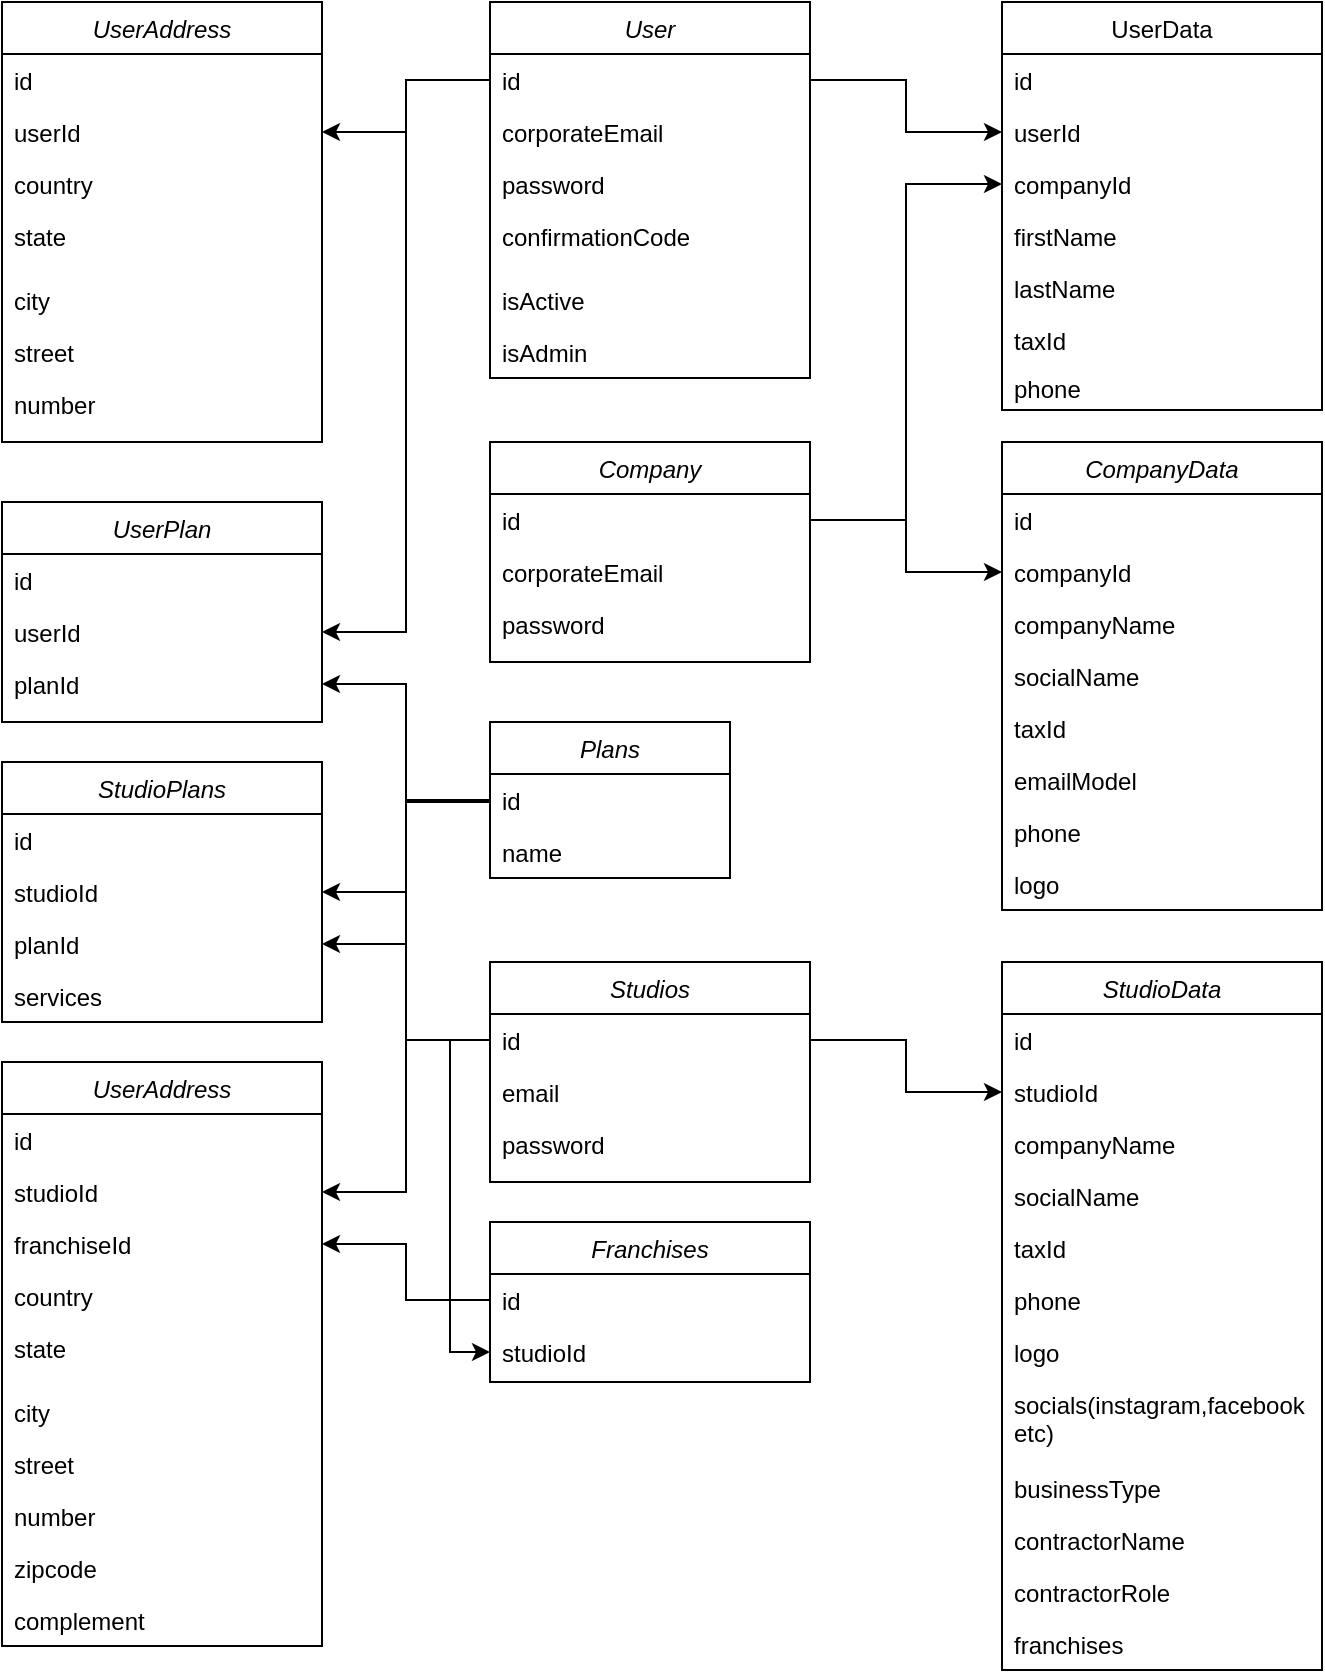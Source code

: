 <mxfile version="20.0.3" type="github">
  <diagram id="C5RBs43oDa-KdzZeNtuy" name="Page-1">
    <mxGraphModel dx="1422" dy="705" grid="1" gridSize="10" guides="1" tooltips="1" connect="1" arrows="1" fold="1" page="1" pageScale="1" pageWidth="827" pageHeight="1169" math="0" shadow="0">
      <root>
        <mxCell id="WIyWlLk6GJQsqaUBKTNV-0" />
        <mxCell id="WIyWlLk6GJQsqaUBKTNV-1" parent="WIyWlLk6GJQsqaUBKTNV-0" />
        <mxCell id="zkfFHV4jXpPFQw0GAbJ--0" value="User" style="swimlane;fontStyle=2;align=center;verticalAlign=top;childLayout=stackLayout;horizontal=1;startSize=26;horizontalStack=0;resizeParent=1;resizeLast=0;collapsible=1;marginBottom=0;rounded=0;shadow=0;strokeWidth=1;" parent="WIyWlLk6GJQsqaUBKTNV-1" vertex="1">
          <mxGeometry x="254" y="40" width="160" height="188" as="geometry">
            <mxRectangle x="230" y="140" width="160" height="26" as="alternateBounds" />
          </mxGeometry>
        </mxCell>
        <mxCell id="zkfFHV4jXpPFQw0GAbJ--1" value="id&#xa;" style="text;align=left;verticalAlign=top;spacingLeft=4;spacingRight=4;overflow=hidden;rotatable=0;points=[[0,0.5],[1,0.5]];portConstraint=eastwest;" parent="zkfFHV4jXpPFQw0GAbJ--0" vertex="1">
          <mxGeometry y="26" width="160" height="26" as="geometry" />
        </mxCell>
        <mxCell id="YdUhBSF4j9-4xUkebann-16" value="corporateEmail" style="text;align=left;verticalAlign=top;spacingLeft=4;spacingRight=4;overflow=hidden;rotatable=0;points=[[0,0.5],[1,0.5]];portConstraint=eastwest;" vertex="1" parent="zkfFHV4jXpPFQw0GAbJ--0">
          <mxGeometry y="52" width="160" height="26" as="geometry" />
        </mxCell>
        <mxCell id="zkfFHV4jXpPFQw0GAbJ--2" value="password" style="text;align=left;verticalAlign=top;spacingLeft=4;spacingRight=4;overflow=hidden;rotatable=0;points=[[0,0.5],[1,0.5]];portConstraint=eastwest;rounded=0;shadow=0;html=0;" parent="zkfFHV4jXpPFQw0GAbJ--0" vertex="1">
          <mxGeometry y="78" width="160" height="26" as="geometry" />
        </mxCell>
        <mxCell id="zkfFHV4jXpPFQw0GAbJ--3" value="confirmationCode" style="text;align=left;verticalAlign=top;spacingLeft=4;spacingRight=4;overflow=hidden;rotatable=0;points=[[0,0.5],[1,0.5]];portConstraint=eastwest;rounded=0;shadow=0;html=0;" parent="zkfFHV4jXpPFQw0GAbJ--0" vertex="1">
          <mxGeometry y="104" width="160" height="32" as="geometry" />
        </mxCell>
        <mxCell id="zkfFHV4jXpPFQw0GAbJ--5" value="isActive" style="text;align=left;verticalAlign=top;spacingLeft=4;spacingRight=4;overflow=hidden;rotatable=0;points=[[0,0.5],[1,0.5]];portConstraint=eastwest;" parent="zkfFHV4jXpPFQw0GAbJ--0" vertex="1">
          <mxGeometry y="136" width="160" height="26" as="geometry" />
        </mxCell>
        <mxCell id="YdUhBSF4j9-4xUkebann-0" value="isAdmin&#xa;" style="text;align=left;verticalAlign=top;spacingLeft=4;spacingRight=4;overflow=hidden;rotatable=0;points=[[0,0.5],[1,0.5]];portConstraint=eastwest;" vertex="1" parent="zkfFHV4jXpPFQw0GAbJ--0">
          <mxGeometry y="162" width="160" height="26" as="geometry" />
        </mxCell>
        <mxCell id="zkfFHV4jXpPFQw0GAbJ--17" value="UserData" style="swimlane;fontStyle=0;align=center;verticalAlign=top;childLayout=stackLayout;horizontal=1;startSize=26;horizontalStack=0;resizeParent=1;resizeLast=0;collapsible=1;marginBottom=0;rounded=0;shadow=0;strokeWidth=1;" parent="WIyWlLk6GJQsqaUBKTNV-1" vertex="1">
          <mxGeometry x="510" y="40" width="160" height="204" as="geometry">
            <mxRectangle x="550" y="140" width="160" height="26" as="alternateBounds" />
          </mxGeometry>
        </mxCell>
        <mxCell id="YdUhBSF4j9-4xUkebann-17" value="id&#xa;" style="text;align=left;verticalAlign=top;spacingLeft=4;spacingRight=4;overflow=hidden;rotatable=0;points=[[0,0.5],[1,0.5]];portConstraint=eastwest;" vertex="1" parent="zkfFHV4jXpPFQw0GAbJ--17">
          <mxGeometry y="26" width="160" height="26" as="geometry" />
        </mxCell>
        <mxCell id="zkfFHV4jXpPFQw0GAbJ--18" value="userId" style="text;align=left;verticalAlign=top;spacingLeft=4;spacingRight=4;overflow=hidden;rotatable=0;points=[[0,0.5],[1,0.5]];portConstraint=eastwest;" parent="zkfFHV4jXpPFQw0GAbJ--17" vertex="1">
          <mxGeometry y="52" width="160" height="26" as="geometry" />
        </mxCell>
        <mxCell id="zkfFHV4jXpPFQw0GAbJ--19" value="companyId" style="text;align=left;verticalAlign=top;spacingLeft=4;spacingRight=4;overflow=hidden;rotatable=0;points=[[0,0.5],[1,0.5]];portConstraint=eastwest;rounded=0;shadow=0;html=0;" parent="zkfFHV4jXpPFQw0GAbJ--17" vertex="1">
          <mxGeometry y="78" width="160" height="26" as="geometry" />
        </mxCell>
        <mxCell id="YdUhBSF4j9-4xUkebann-1" value="firstName" style="text;align=left;verticalAlign=top;spacingLeft=4;spacingRight=4;overflow=hidden;rotatable=0;points=[[0,0.5],[1,0.5]];portConstraint=eastwest;" vertex="1" parent="zkfFHV4jXpPFQw0GAbJ--17">
          <mxGeometry y="104" width="160" height="26" as="geometry" />
        </mxCell>
        <mxCell id="YdUhBSF4j9-4xUkebann-2" value="lastName" style="text;align=left;verticalAlign=top;spacingLeft=4;spacingRight=4;overflow=hidden;rotatable=0;points=[[0,0.5],[1,0.5]];portConstraint=eastwest;" vertex="1" parent="zkfFHV4jXpPFQw0GAbJ--17">
          <mxGeometry y="130" width="160" height="26" as="geometry" />
        </mxCell>
        <mxCell id="YdUhBSF4j9-4xUkebann-3" value="taxId" style="text;align=left;verticalAlign=top;spacingLeft=4;spacingRight=4;overflow=hidden;rotatable=0;points=[[0,0.5],[1,0.5]];portConstraint=eastwest;" vertex="1" parent="zkfFHV4jXpPFQw0GAbJ--17">
          <mxGeometry y="156" width="160" height="24" as="geometry" />
        </mxCell>
        <mxCell id="YdUhBSF4j9-4xUkebann-4" value="phone" style="text;align=left;verticalAlign=top;spacingLeft=4;spacingRight=4;overflow=hidden;rotatable=0;points=[[0,0.5],[1,0.5]];portConstraint=eastwest;" vertex="1" parent="zkfFHV4jXpPFQw0GAbJ--17">
          <mxGeometry y="180" width="160" height="24" as="geometry" />
        </mxCell>
        <mxCell id="YdUhBSF4j9-4xUkebann-5" value="UserAddress&#xa;" style="swimlane;fontStyle=2;align=center;verticalAlign=top;childLayout=stackLayout;horizontal=1;startSize=26;horizontalStack=0;resizeParent=1;resizeLast=0;collapsible=1;marginBottom=0;rounded=0;shadow=0;strokeWidth=1;" vertex="1" parent="WIyWlLk6GJQsqaUBKTNV-1">
          <mxGeometry x="10" y="40" width="160" height="220" as="geometry">
            <mxRectangle x="230" y="140" width="160" height="26" as="alternateBounds" />
          </mxGeometry>
        </mxCell>
        <mxCell id="YdUhBSF4j9-4xUkebann-6" value="id&#xa;" style="text;align=left;verticalAlign=top;spacingLeft=4;spacingRight=4;overflow=hidden;rotatable=0;points=[[0,0.5],[1,0.5]];portConstraint=eastwest;" vertex="1" parent="YdUhBSF4j9-4xUkebann-5">
          <mxGeometry y="26" width="160" height="26" as="geometry" />
        </mxCell>
        <mxCell id="YdUhBSF4j9-4xUkebann-15" value="userId" style="text;align=left;verticalAlign=top;spacingLeft=4;spacingRight=4;overflow=hidden;rotatable=0;points=[[0,0.5],[1,0.5]];portConstraint=eastwest;" vertex="1" parent="YdUhBSF4j9-4xUkebann-5">
          <mxGeometry y="52" width="160" height="26" as="geometry" />
        </mxCell>
        <mxCell id="YdUhBSF4j9-4xUkebann-7" value="country" style="text;align=left;verticalAlign=top;spacingLeft=4;spacingRight=4;overflow=hidden;rotatable=0;points=[[0,0.5],[1,0.5]];portConstraint=eastwest;rounded=0;shadow=0;html=0;" vertex="1" parent="YdUhBSF4j9-4xUkebann-5">
          <mxGeometry y="78" width="160" height="26" as="geometry" />
        </mxCell>
        <mxCell id="YdUhBSF4j9-4xUkebann-8" value="state" style="text;align=left;verticalAlign=top;spacingLeft=4;spacingRight=4;overflow=hidden;rotatable=0;points=[[0,0.5],[1,0.5]];portConstraint=eastwest;rounded=0;shadow=0;html=0;" vertex="1" parent="YdUhBSF4j9-4xUkebann-5">
          <mxGeometry y="104" width="160" height="32" as="geometry" />
        </mxCell>
        <mxCell id="YdUhBSF4j9-4xUkebann-9" value="city" style="text;align=left;verticalAlign=top;spacingLeft=4;spacingRight=4;overflow=hidden;rotatable=0;points=[[0,0.5],[1,0.5]];portConstraint=eastwest;" vertex="1" parent="YdUhBSF4j9-4xUkebann-5">
          <mxGeometry y="136" width="160" height="26" as="geometry" />
        </mxCell>
        <mxCell id="YdUhBSF4j9-4xUkebann-10" value="street" style="text;align=left;verticalAlign=top;spacingLeft=4;spacingRight=4;overflow=hidden;rotatable=0;points=[[0,0.5],[1,0.5]];portConstraint=eastwest;" vertex="1" parent="YdUhBSF4j9-4xUkebann-5">
          <mxGeometry y="162" width="160" height="26" as="geometry" />
        </mxCell>
        <mxCell id="YdUhBSF4j9-4xUkebann-11" value="number&#xa;" style="text;align=left;verticalAlign=top;spacingLeft=4;spacingRight=4;overflow=hidden;rotatable=0;points=[[0,0.5],[1,0.5]];portConstraint=eastwest;" vertex="1" parent="YdUhBSF4j9-4xUkebann-5">
          <mxGeometry y="188" width="160" height="26" as="geometry" />
        </mxCell>
        <mxCell id="YdUhBSF4j9-4xUkebann-21" value="Company&#xa;" style="swimlane;fontStyle=2;align=center;verticalAlign=top;childLayout=stackLayout;horizontal=1;startSize=26;horizontalStack=0;resizeParent=1;resizeLast=0;collapsible=1;marginBottom=0;rounded=0;shadow=0;strokeWidth=1;" vertex="1" parent="WIyWlLk6GJQsqaUBKTNV-1">
          <mxGeometry x="254" y="260" width="160" height="110" as="geometry">
            <mxRectangle x="230" y="140" width="160" height="26" as="alternateBounds" />
          </mxGeometry>
        </mxCell>
        <mxCell id="YdUhBSF4j9-4xUkebann-22" value="id&#xa;" style="text;align=left;verticalAlign=top;spacingLeft=4;spacingRight=4;overflow=hidden;rotatable=0;points=[[0,0.5],[1,0.5]];portConstraint=eastwest;" vertex="1" parent="YdUhBSF4j9-4xUkebann-21">
          <mxGeometry y="26" width="160" height="26" as="geometry" />
        </mxCell>
        <mxCell id="YdUhBSF4j9-4xUkebann-23" value="corporateEmail" style="text;align=left;verticalAlign=top;spacingLeft=4;spacingRight=4;overflow=hidden;rotatable=0;points=[[0,0.5],[1,0.5]];portConstraint=eastwest;" vertex="1" parent="YdUhBSF4j9-4xUkebann-21">
          <mxGeometry y="52" width="160" height="26" as="geometry" />
        </mxCell>
        <mxCell id="YdUhBSF4j9-4xUkebann-24" value="password" style="text;align=left;verticalAlign=top;spacingLeft=4;spacingRight=4;overflow=hidden;rotatable=0;points=[[0,0.5],[1,0.5]];portConstraint=eastwest;rounded=0;shadow=0;html=0;" vertex="1" parent="YdUhBSF4j9-4xUkebann-21">
          <mxGeometry y="78" width="160" height="26" as="geometry" />
        </mxCell>
        <mxCell id="YdUhBSF4j9-4xUkebann-28" style="edgeStyle=orthogonalEdgeStyle;rounded=0;orthogonalLoop=1;jettySize=auto;html=1;entryX=0;entryY=0.5;entryDx=0;entryDy=0;exitX=1;exitY=0.5;exitDx=0;exitDy=0;" edge="1" parent="WIyWlLk6GJQsqaUBKTNV-1" source="YdUhBSF4j9-4xUkebann-22" target="zkfFHV4jXpPFQw0GAbJ--19">
          <mxGeometry relative="1" as="geometry">
            <mxPoint x="500" y="590" as="sourcePoint" />
          </mxGeometry>
        </mxCell>
        <mxCell id="YdUhBSF4j9-4xUkebann-29" value="CompanyData&#xa;" style="swimlane;fontStyle=2;align=center;verticalAlign=top;childLayout=stackLayout;horizontal=1;startSize=26;horizontalStack=0;resizeParent=1;resizeLast=0;collapsible=1;marginBottom=0;rounded=0;shadow=0;strokeWidth=1;" vertex="1" parent="WIyWlLk6GJQsqaUBKTNV-1">
          <mxGeometry x="510" y="260" width="160" height="234" as="geometry">
            <mxRectangle x="230" y="140" width="160" height="26" as="alternateBounds" />
          </mxGeometry>
        </mxCell>
        <mxCell id="YdUhBSF4j9-4xUkebann-30" value="id&#xa;" style="text;align=left;verticalAlign=top;spacingLeft=4;spacingRight=4;overflow=hidden;rotatable=0;points=[[0,0.5],[1,0.5]];portConstraint=eastwest;" vertex="1" parent="YdUhBSF4j9-4xUkebann-29">
          <mxGeometry y="26" width="160" height="26" as="geometry" />
        </mxCell>
        <mxCell id="YdUhBSF4j9-4xUkebann-33" value="companyId&#xa;" style="text;align=left;verticalAlign=top;spacingLeft=4;spacingRight=4;overflow=hidden;rotatable=0;points=[[0,0.5],[1,0.5]];portConstraint=eastwest;" vertex="1" parent="YdUhBSF4j9-4xUkebann-29">
          <mxGeometry y="52" width="160" height="26" as="geometry" />
        </mxCell>
        <mxCell id="YdUhBSF4j9-4xUkebann-31" value="companyName" style="text;align=left;verticalAlign=top;spacingLeft=4;spacingRight=4;overflow=hidden;rotatable=0;points=[[0,0.5],[1,0.5]];portConstraint=eastwest;" vertex="1" parent="YdUhBSF4j9-4xUkebann-29">
          <mxGeometry y="78" width="160" height="26" as="geometry" />
        </mxCell>
        <mxCell id="YdUhBSF4j9-4xUkebann-32" value="socialName&#xa;" style="text;align=left;verticalAlign=top;spacingLeft=4;spacingRight=4;overflow=hidden;rotatable=0;points=[[0,0.5],[1,0.5]];portConstraint=eastwest;rounded=0;shadow=0;html=0;" vertex="1" parent="YdUhBSF4j9-4xUkebann-29">
          <mxGeometry y="104" width="160" height="26" as="geometry" />
        </mxCell>
        <mxCell id="YdUhBSF4j9-4xUkebann-38" value="taxId" style="text;align=left;verticalAlign=top;spacingLeft=4;spacingRight=4;overflow=hidden;rotatable=0;points=[[0,0.5],[1,0.5]];portConstraint=eastwest;" vertex="1" parent="YdUhBSF4j9-4xUkebann-29">
          <mxGeometry y="130" width="160" height="26" as="geometry" />
        </mxCell>
        <mxCell id="YdUhBSF4j9-4xUkebann-39" value="emailModel&#xa;" style="text;align=left;verticalAlign=top;spacingLeft=4;spacingRight=4;overflow=hidden;rotatable=0;points=[[0,0.5],[1,0.5]];portConstraint=eastwest;rounded=0;shadow=0;html=0;" vertex="1" parent="YdUhBSF4j9-4xUkebann-29">
          <mxGeometry y="156" width="160" height="26" as="geometry" />
        </mxCell>
        <mxCell id="YdUhBSF4j9-4xUkebann-40" value="phone&#xa;" style="text;align=left;verticalAlign=top;spacingLeft=4;spacingRight=4;overflow=hidden;rotatable=0;points=[[0,0.5],[1,0.5]];portConstraint=eastwest;rounded=0;shadow=0;html=0;" vertex="1" parent="YdUhBSF4j9-4xUkebann-29">
          <mxGeometry y="182" width="160" height="26" as="geometry" />
        </mxCell>
        <mxCell id="YdUhBSF4j9-4xUkebann-41" value="logo&#xa;" style="text;align=left;verticalAlign=top;spacingLeft=4;spacingRight=4;overflow=hidden;rotatable=0;points=[[0,0.5],[1,0.5]];portConstraint=eastwest;rounded=0;shadow=0;html=0;" vertex="1" parent="YdUhBSF4j9-4xUkebann-29">
          <mxGeometry y="208" width="160" height="26" as="geometry" />
        </mxCell>
        <mxCell id="YdUhBSF4j9-4xUkebann-35" style="edgeStyle=orthogonalEdgeStyle;rounded=0;orthogonalLoop=1;jettySize=auto;html=1;exitX=1;exitY=0.5;exitDx=0;exitDy=0;entryX=0;entryY=0.5;entryDx=0;entryDy=0;" edge="1" parent="WIyWlLk6GJQsqaUBKTNV-1" source="zkfFHV4jXpPFQw0GAbJ--1" target="zkfFHV4jXpPFQw0GAbJ--18">
          <mxGeometry relative="1" as="geometry" />
        </mxCell>
        <mxCell id="YdUhBSF4j9-4xUkebann-36" style="edgeStyle=orthogonalEdgeStyle;rounded=0;orthogonalLoop=1;jettySize=auto;html=1;exitX=0;exitY=0.5;exitDx=0;exitDy=0;entryX=1;entryY=0.5;entryDx=0;entryDy=0;" edge="1" parent="WIyWlLk6GJQsqaUBKTNV-1" source="zkfFHV4jXpPFQw0GAbJ--1" target="YdUhBSF4j9-4xUkebann-15">
          <mxGeometry relative="1" as="geometry" />
        </mxCell>
        <mxCell id="YdUhBSF4j9-4xUkebann-37" style="edgeStyle=orthogonalEdgeStyle;rounded=0;orthogonalLoop=1;jettySize=auto;html=1;exitX=1;exitY=0.5;exitDx=0;exitDy=0;entryX=0;entryY=0.5;entryDx=0;entryDy=0;" edge="1" parent="WIyWlLk6GJQsqaUBKTNV-1" source="YdUhBSF4j9-4xUkebann-22" target="YdUhBSF4j9-4xUkebann-33">
          <mxGeometry relative="1" as="geometry" />
        </mxCell>
        <mxCell id="YdUhBSF4j9-4xUkebann-42" value="Plans" style="swimlane;fontStyle=2;align=center;verticalAlign=top;childLayout=stackLayout;horizontal=1;startSize=26;horizontalStack=0;resizeParent=1;resizeLast=0;collapsible=1;marginBottom=0;rounded=0;shadow=0;strokeWidth=1;" vertex="1" parent="WIyWlLk6GJQsqaUBKTNV-1">
          <mxGeometry x="254" y="400" width="120" height="78" as="geometry">
            <mxRectangle x="230" y="140" width="160" height="26" as="alternateBounds" />
          </mxGeometry>
        </mxCell>
        <mxCell id="YdUhBSF4j9-4xUkebann-43" value="id&#xa;" style="text;align=left;verticalAlign=top;spacingLeft=4;spacingRight=4;overflow=hidden;rotatable=0;points=[[0,0.5],[1,0.5]];portConstraint=eastwest;" vertex="1" parent="YdUhBSF4j9-4xUkebann-42">
          <mxGeometry y="26" width="120" height="26" as="geometry" />
        </mxCell>
        <mxCell id="YdUhBSF4j9-4xUkebann-44" value="name" style="text;align=left;verticalAlign=top;spacingLeft=4;spacingRight=4;overflow=hidden;rotatable=0;points=[[0,0.5],[1,0.5]];portConstraint=eastwest;" vertex="1" parent="YdUhBSF4j9-4xUkebann-42">
          <mxGeometry y="52" width="120" height="26" as="geometry" />
        </mxCell>
        <mxCell id="YdUhBSF4j9-4xUkebann-46" value="UserPlan&#xa;" style="swimlane;fontStyle=2;align=center;verticalAlign=top;childLayout=stackLayout;horizontal=1;startSize=26;horizontalStack=0;resizeParent=1;resizeLast=0;collapsible=1;marginBottom=0;rounded=0;shadow=0;strokeWidth=1;" vertex="1" parent="WIyWlLk6GJQsqaUBKTNV-1">
          <mxGeometry x="10" y="290" width="160" height="110" as="geometry">
            <mxRectangle x="230" y="140" width="160" height="26" as="alternateBounds" />
          </mxGeometry>
        </mxCell>
        <mxCell id="YdUhBSF4j9-4xUkebann-47" value="id&#xa;" style="text;align=left;verticalAlign=top;spacingLeft=4;spacingRight=4;overflow=hidden;rotatable=0;points=[[0,0.5],[1,0.5]];portConstraint=eastwest;" vertex="1" parent="YdUhBSF4j9-4xUkebann-46">
          <mxGeometry y="26" width="160" height="26" as="geometry" />
        </mxCell>
        <mxCell id="YdUhBSF4j9-4xUkebann-48" value="userId&#xa;" style="text;align=left;verticalAlign=top;spacingLeft=4;spacingRight=4;overflow=hidden;rotatable=0;points=[[0,0.5],[1,0.5]];portConstraint=eastwest;" vertex="1" parent="YdUhBSF4j9-4xUkebann-46">
          <mxGeometry y="52" width="160" height="26" as="geometry" />
        </mxCell>
        <mxCell id="YdUhBSF4j9-4xUkebann-49" value="planId" style="text;align=left;verticalAlign=top;spacingLeft=4;spacingRight=4;overflow=hidden;rotatable=0;points=[[0,0.5],[1,0.5]];portConstraint=eastwest;rounded=0;shadow=0;html=0;" vertex="1" parent="YdUhBSF4j9-4xUkebann-46">
          <mxGeometry y="78" width="160" height="26" as="geometry" />
        </mxCell>
        <mxCell id="YdUhBSF4j9-4xUkebann-50" style="edgeStyle=orthogonalEdgeStyle;rounded=0;orthogonalLoop=1;jettySize=auto;html=1;" edge="1" parent="WIyWlLk6GJQsqaUBKTNV-1" source="zkfFHV4jXpPFQw0GAbJ--1" target="YdUhBSF4j9-4xUkebann-48">
          <mxGeometry relative="1" as="geometry" />
        </mxCell>
        <mxCell id="YdUhBSF4j9-4xUkebann-51" style="edgeStyle=orthogonalEdgeStyle;rounded=0;orthogonalLoop=1;jettySize=auto;html=1;exitX=0;exitY=0.5;exitDx=0;exitDy=0;entryX=1;entryY=0.5;entryDx=0;entryDy=0;" edge="1" parent="WIyWlLk6GJQsqaUBKTNV-1" source="YdUhBSF4j9-4xUkebann-43" target="YdUhBSF4j9-4xUkebann-49">
          <mxGeometry relative="1" as="geometry">
            <Array as="points">
              <mxPoint x="254" y="440" />
              <mxPoint x="212" y="440" />
              <mxPoint x="212" y="381" />
            </Array>
          </mxGeometry>
        </mxCell>
        <mxCell id="YdUhBSF4j9-4xUkebann-52" value="Studios" style="swimlane;fontStyle=2;align=center;verticalAlign=top;childLayout=stackLayout;horizontal=1;startSize=26;horizontalStack=0;resizeParent=1;resizeLast=0;collapsible=1;marginBottom=0;rounded=0;shadow=0;strokeWidth=1;" vertex="1" parent="WIyWlLk6GJQsqaUBKTNV-1">
          <mxGeometry x="254" y="520" width="160" height="110" as="geometry">
            <mxRectangle x="230" y="140" width="160" height="26" as="alternateBounds" />
          </mxGeometry>
        </mxCell>
        <mxCell id="YdUhBSF4j9-4xUkebann-53" value="id&#xa;" style="text;align=left;verticalAlign=top;spacingLeft=4;spacingRight=4;overflow=hidden;rotatable=0;points=[[0,0.5],[1,0.5]];portConstraint=eastwest;" vertex="1" parent="YdUhBSF4j9-4xUkebann-52">
          <mxGeometry y="26" width="160" height="26" as="geometry" />
        </mxCell>
        <mxCell id="YdUhBSF4j9-4xUkebann-54" value="email" style="text;align=left;verticalAlign=top;spacingLeft=4;spacingRight=4;overflow=hidden;rotatable=0;points=[[0,0.5],[1,0.5]];portConstraint=eastwest;" vertex="1" parent="YdUhBSF4j9-4xUkebann-52">
          <mxGeometry y="52" width="160" height="26" as="geometry" />
        </mxCell>
        <mxCell id="YdUhBSF4j9-4xUkebann-55" value="password" style="text;align=left;verticalAlign=top;spacingLeft=4;spacingRight=4;overflow=hidden;rotatable=0;points=[[0,0.5],[1,0.5]];portConstraint=eastwest;rounded=0;shadow=0;html=0;" vertex="1" parent="YdUhBSF4j9-4xUkebann-52">
          <mxGeometry y="78" width="160" height="26" as="geometry" />
        </mxCell>
        <mxCell id="YdUhBSF4j9-4xUkebann-56" value="StudioData&#xa;" style="swimlane;fontStyle=2;align=center;verticalAlign=top;childLayout=stackLayout;horizontal=1;startSize=26;horizontalStack=0;resizeParent=1;resizeLast=0;collapsible=1;marginBottom=0;rounded=0;shadow=0;strokeWidth=1;" vertex="1" parent="WIyWlLk6GJQsqaUBKTNV-1">
          <mxGeometry x="510" y="520" width="160" height="354" as="geometry">
            <mxRectangle x="230" y="140" width="160" height="26" as="alternateBounds" />
          </mxGeometry>
        </mxCell>
        <mxCell id="YdUhBSF4j9-4xUkebann-57" value="id&#xa;" style="text;align=left;verticalAlign=top;spacingLeft=4;spacingRight=4;overflow=hidden;rotatable=0;points=[[0,0.5],[1,0.5]];portConstraint=eastwest;" vertex="1" parent="YdUhBSF4j9-4xUkebann-56">
          <mxGeometry y="26" width="160" height="26" as="geometry" />
        </mxCell>
        <mxCell id="YdUhBSF4j9-4xUkebann-58" value="studioId&#xa;" style="text;align=left;verticalAlign=top;spacingLeft=4;spacingRight=4;overflow=hidden;rotatable=0;points=[[0,0.5],[1,0.5]];portConstraint=eastwest;" vertex="1" parent="YdUhBSF4j9-4xUkebann-56">
          <mxGeometry y="52" width="160" height="26" as="geometry" />
        </mxCell>
        <mxCell id="YdUhBSF4j9-4xUkebann-59" value="companyName" style="text;align=left;verticalAlign=top;spacingLeft=4;spacingRight=4;overflow=hidden;rotatable=0;points=[[0,0.5],[1,0.5]];portConstraint=eastwest;" vertex="1" parent="YdUhBSF4j9-4xUkebann-56">
          <mxGeometry y="78" width="160" height="26" as="geometry" />
        </mxCell>
        <mxCell id="YdUhBSF4j9-4xUkebann-60" value="socialName&#xa;" style="text;align=left;verticalAlign=top;spacingLeft=4;spacingRight=4;overflow=hidden;rotatable=0;points=[[0,0.5],[1,0.5]];portConstraint=eastwest;rounded=0;shadow=0;html=0;" vertex="1" parent="YdUhBSF4j9-4xUkebann-56">
          <mxGeometry y="104" width="160" height="26" as="geometry" />
        </mxCell>
        <mxCell id="YdUhBSF4j9-4xUkebann-61" value="taxId" style="text;align=left;verticalAlign=top;spacingLeft=4;spacingRight=4;overflow=hidden;rotatable=0;points=[[0,0.5],[1,0.5]];portConstraint=eastwest;" vertex="1" parent="YdUhBSF4j9-4xUkebann-56">
          <mxGeometry y="130" width="160" height="26" as="geometry" />
        </mxCell>
        <mxCell id="YdUhBSF4j9-4xUkebann-63" value="phone&#xa;" style="text;align=left;verticalAlign=top;spacingLeft=4;spacingRight=4;overflow=hidden;rotatable=0;points=[[0,0.5],[1,0.5]];portConstraint=eastwest;rounded=0;shadow=0;html=0;" vertex="1" parent="YdUhBSF4j9-4xUkebann-56">
          <mxGeometry y="156" width="160" height="26" as="geometry" />
        </mxCell>
        <mxCell id="YdUhBSF4j9-4xUkebann-64" value="logo&#xa;" style="text;align=left;verticalAlign=top;spacingLeft=4;spacingRight=4;overflow=hidden;rotatable=0;points=[[0,0.5],[1,0.5]];portConstraint=eastwest;rounded=0;shadow=0;html=0;" vertex="1" parent="YdUhBSF4j9-4xUkebann-56">
          <mxGeometry y="182" width="160" height="26" as="geometry" />
        </mxCell>
        <mxCell id="YdUhBSF4j9-4xUkebann-66" value="socials(instagram,facebook&#xa;etc)" style="text;align=left;verticalAlign=top;spacingLeft=4;spacingRight=4;overflow=hidden;rotatable=0;points=[[0,0.5],[1,0.5]];portConstraint=eastwest;rounded=0;shadow=0;html=0;" vertex="1" parent="YdUhBSF4j9-4xUkebann-56">
          <mxGeometry y="208" width="160" height="42" as="geometry" />
        </mxCell>
        <mxCell id="YdUhBSF4j9-4xUkebann-79" value="businessType" style="text;align=left;verticalAlign=top;spacingLeft=4;spacingRight=4;overflow=hidden;rotatable=0;points=[[0,0.5],[1,0.5]];portConstraint=eastwest;rounded=0;shadow=0;html=0;" vertex="1" parent="YdUhBSF4j9-4xUkebann-56">
          <mxGeometry y="250" width="160" height="26" as="geometry" />
        </mxCell>
        <mxCell id="YdUhBSF4j9-4xUkebann-80" value="contractorName&#xa;" style="text;align=left;verticalAlign=top;spacingLeft=4;spacingRight=4;overflow=hidden;rotatable=0;points=[[0,0.5],[1,0.5]];portConstraint=eastwest;rounded=0;shadow=0;html=0;" vertex="1" parent="YdUhBSF4j9-4xUkebann-56">
          <mxGeometry y="276" width="160" height="26" as="geometry" />
        </mxCell>
        <mxCell id="YdUhBSF4j9-4xUkebann-81" value="contractorRole" style="text;align=left;verticalAlign=top;spacingLeft=4;spacingRight=4;overflow=hidden;rotatable=0;points=[[0,0.5],[1,0.5]];portConstraint=eastwest;rounded=0;shadow=0;html=0;" vertex="1" parent="YdUhBSF4j9-4xUkebann-56">
          <mxGeometry y="302" width="160" height="26" as="geometry" />
        </mxCell>
        <mxCell id="YdUhBSF4j9-4xUkebann-82" value="franchises" style="text;align=left;verticalAlign=top;spacingLeft=4;spacingRight=4;overflow=hidden;rotatable=0;points=[[0,0.5],[1,0.5]];portConstraint=eastwest;rounded=0;shadow=0;html=0;" vertex="1" parent="YdUhBSF4j9-4xUkebann-56">
          <mxGeometry y="328" width="160" height="26" as="geometry" />
        </mxCell>
        <mxCell id="YdUhBSF4j9-4xUkebann-65" style="edgeStyle=orthogonalEdgeStyle;rounded=0;orthogonalLoop=1;jettySize=auto;html=1;exitX=1;exitY=0.5;exitDx=0;exitDy=0;" edge="1" parent="WIyWlLk6GJQsqaUBKTNV-1" source="YdUhBSF4j9-4xUkebann-53" target="YdUhBSF4j9-4xUkebann-58">
          <mxGeometry relative="1" as="geometry" />
        </mxCell>
        <mxCell id="YdUhBSF4j9-4xUkebann-67" value="UserAddress&#xa;" style="swimlane;fontStyle=2;align=center;verticalAlign=top;childLayout=stackLayout;horizontal=1;startSize=26;horizontalStack=0;resizeParent=1;resizeLast=0;collapsible=1;marginBottom=0;rounded=0;shadow=0;strokeWidth=1;" vertex="1" parent="WIyWlLk6GJQsqaUBKTNV-1">
          <mxGeometry x="10" y="570" width="160" height="292" as="geometry">
            <mxRectangle x="230" y="140" width="160" height="26" as="alternateBounds" />
          </mxGeometry>
        </mxCell>
        <mxCell id="YdUhBSF4j9-4xUkebann-68" value="id&#xa;" style="text;align=left;verticalAlign=top;spacingLeft=4;spacingRight=4;overflow=hidden;rotatable=0;points=[[0,0.5],[1,0.5]];portConstraint=eastwest;" vertex="1" parent="YdUhBSF4j9-4xUkebann-67">
          <mxGeometry y="26" width="160" height="26" as="geometry" />
        </mxCell>
        <mxCell id="YdUhBSF4j9-4xUkebann-69" value="studioId" style="text;align=left;verticalAlign=top;spacingLeft=4;spacingRight=4;overflow=hidden;rotatable=0;points=[[0,0.5],[1,0.5]];portConstraint=eastwest;" vertex="1" parent="YdUhBSF4j9-4xUkebann-67">
          <mxGeometry y="52" width="160" height="26" as="geometry" />
        </mxCell>
        <mxCell id="YdUhBSF4j9-4xUkebann-87" value="franchiseId" style="text;align=left;verticalAlign=top;spacingLeft=4;spacingRight=4;overflow=hidden;rotatable=0;points=[[0,0.5],[1,0.5]];portConstraint=eastwest;" vertex="1" parent="YdUhBSF4j9-4xUkebann-67">
          <mxGeometry y="78" width="160" height="26" as="geometry" />
        </mxCell>
        <mxCell id="YdUhBSF4j9-4xUkebann-70" value="country" style="text;align=left;verticalAlign=top;spacingLeft=4;spacingRight=4;overflow=hidden;rotatable=0;points=[[0,0.5],[1,0.5]];portConstraint=eastwest;rounded=0;shadow=0;html=0;" vertex="1" parent="YdUhBSF4j9-4xUkebann-67">
          <mxGeometry y="104" width="160" height="26" as="geometry" />
        </mxCell>
        <mxCell id="YdUhBSF4j9-4xUkebann-71" value="state" style="text;align=left;verticalAlign=top;spacingLeft=4;spacingRight=4;overflow=hidden;rotatable=0;points=[[0,0.5],[1,0.5]];portConstraint=eastwest;rounded=0;shadow=0;html=0;" vertex="1" parent="YdUhBSF4j9-4xUkebann-67">
          <mxGeometry y="130" width="160" height="32" as="geometry" />
        </mxCell>
        <mxCell id="YdUhBSF4j9-4xUkebann-72" value="city" style="text;align=left;verticalAlign=top;spacingLeft=4;spacingRight=4;overflow=hidden;rotatable=0;points=[[0,0.5],[1,0.5]];portConstraint=eastwest;" vertex="1" parent="YdUhBSF4j9-4xUkebann-67">
          <mxGeometry y="162" width="160" height="26" as="geometry" />
        </mxCell>
        <mxCell id="YdUhBSF4j9-4xUkebann-73" value="street" style="text;align=left;verticalAlign=top;spacingLeft=4;spacingRight=4;overflow=hidden;rotatable=0;points=[[0,0.5],[1,0.5]];portConstraint=eastwest;" vertex="1" parent="YdUhBSF4j9-4xUkebann-67">
          <mxGeometry y="188" width="160" height="26" as="geometry" />
        </mxCell>
        <mxCell id="YdUhBSF4j9-4xUkebann-74" value="number&#xa;" style="text;align=left;verticalAlign=top;spacingLeft=4;spacingRight=4;overflow=hidden;rotatable=0;points=[[0,0.5],[1,0.5]];portConstraint=eastwest;" vertex="1" parent="YdUhBSF4j9-4xUkebann-67">
          <mxGeometry y="214" width="160" height="26" as="geometry" />
        </mxCell>
        <mxCell id="YdUhBSF4j9-4xUkebann-76" value="zipcode&#xa;" style="text;align=left;verticalAlign=top;spacingLeft=4;spacingRight=4;overflow=hidden;rotatable=0;points=[[0,0.5],[1,0.5]];portConstraint=eastwest;" vertex="1" parent="YdUhBSF4j9-4xUkebann-67">
          <mxGeometry y="240" width="160" height="26" as="geometry" />
        </mxCell>
        <mxCell id="YdUhBSF4j9-4xUkebann-77" value="complement&#xa;" style="text;align=left;verticalAlign=top;spacingLeft=4;spacingRight=4;overflow=hidden;rotatable=0;points=[[0,0.5],[1,0.5]];portConstraint=eastwest;" vertex="1" parent="YdUhBSF4j9-4xUkebann-67">
          <mxGeometry y="266" width="160" height="26" as="geometry" />
        </mxCell>
        <mxCell id="YdUhBSF4j9-4xUkebann-75" style="edgeStyle=orthogonalEdgeStyle;rounded=0;orthogonalLoop=1;jettySize=auto;html=1;exitX=0;exitY=0.5;exitDx=0;exitDy=0;entryX=1;entryY=0.5;entryDx=0;entryDy=0;" edge="1" parent="WIyWlLk6GJQsqaUBKTNV-1" source="YdUhBSF4j9-4xUkebann-53" target="YdUhBSF4j9-4xUkebann-69">
          <mxGeometry relative="1" as="geometry" />
        </mxCell>
        <mxCell id="YdUhBSF4j9-4xUkebann-83" value="Franchises" style="swimlane;fontStyle=2;align=center;verticalAlign=top;childLayout=stackLayout;horizontal=1;startSize=26;horizontalStack=0;resizeParent=1;resizeLast=0;collapsible=1;marginBottom=0;rounded=0;shadow=0;strokeWidth=1;" vertex="1" parent="WIyWlLk6GJQsqaUBKTNV-1">
          <mxGeometry x="254" y="650" width="160" height="80" as="geometry">
            <mxRectangle x="230" y="140" width="160" height="26" as="alternateBounds" />
          </mxGeometry>
        </mxCell>
        <mxCell id="YdUhBSF4j9-4xUkebann-84" value="id&#xa;" style="text;align=left;verticalAlign=top;spacingLeft=4;spacingRight=4;overflow=hidden;rotatable=0;points=[[0,0.5],[1,0.5]];portConstraint=eastwest;" vertex="1" parent="YdUhBSF4j9-4xUkebann-83">
          <mxGeometry y="26" width="160" height="26" as="geometry" />
        </mxCell>
        <mxCell id="YdUhBSF4j9-4xUkebann-85" value="studioId" style="text;align=left;verticalAlign=top;spacingLeft=4;spacingRight=4;overflow=hidden;rotatable=0;points=[[0,0.5],[1,0.5]];portConstraint=eastwest;" vertex="1" parent="YdUhBSF4j9-4xUkebann-83">
          <mxGeometry y="52" width="160" height="26" as="geometry" />
        </mxCell>
        <mxCell id="YdUhBSF4j9-4xUkebann-88" style="edgeStyle=orthogonalEdgeStyle;rounded=0;orthogonalLoop=1;jettySize=auto;html=1;exitX=0;exitY=0.5;exitDx=0;exitDy=0;entryX=1;entryY=0.5;entryDx=0;entryDy=0;" edge="1" parent="WIyWlLk6GJQsqaUBKTNV-1" source="YdUhBSF4j9-4xUkebann-84" target="YdUhBSF4j9-4xUkebann-87">
          <mxGeometry relative="1" as="geometry" />
        </mxCell>
        <mxCell id="YdUhBSF4j9-4xUkebann-89" style="edgeStyle=orthogonalEdgeStyle;rounded=0;orthogonalLoop=1;jettySize=auto;html=1;entryX=0;entryY=0.5;entryDx=0;entryDy=0;" edge="1" parent="WIyWlLk6GJQsqaUBKTNV-1" source="YdUhBSF4j9-4xUkebann-53" target="YdUhBSF4j9-4xUkebann-85">
          <mxGeometry relative="1" as="geometry" />
        </mxCell>
        <mxCell id="YdUhBSF4j9-4xUkebann-90" value="StudioPlans" style="swimlane;fontStyle=2;align=center;verticalAlign=top;childLayout=stackLayout;horizontal=1;startSize=26;horizontalStack=0;resizeParent=1;resizeLast=0;collapsible=1;marginBottom=0;rounded=0;shadow=0;strokeWidth=1;" vertex="1" parent="WIyWlLk6GJQsqaUBKTNV-1">
          <mxGeometry x="10" y="420" width="160" height="130" as="geometry">
            <mxRectangle x="230" y="140" width="160" height="26" as="alternateBounds" />
          </mxGeometry>
        </mxCell>
        <mxCell id="YdUhBSF4j9-4xUkebann-91" value="id&#xa;" style="text;align=left;verticalAlign=top;spacingLeft=4;spacingRight=4;overflow=hidden;rotatable=0;points=[[0,0.5],[1,0.5]];portConstraint=eastwest;" vertex="1" parent="YdUhBSF4j9-4xUkebann-90">
          <mxGeometry y="26" width="160" height="26" as="geometry" />
        </mxCell>
        <mxCell id="YdUhBSF4j9-4xUkebann-92" value="studioId" style="text;align=left;verticalAlign=top;spacingLeft=4;spacingRight=4;overflow=hidden;rotatable=0;points=[[0,0.5],[1,0.5]];portConstraint=eastwest;" vertex="1" parent="YdUhBSF4j9-4xUkebann-90">
          <mxGeometry y="52" width="160" height="26" as="geometry" />
        </mxCell>
        <mxCell id="YdUhBSF4j9-4xUkebann-93" value="planId" style="text;align=left;verticalAlign=top;spacingLeft=4;spacingRight=4;overflow=hidden;rotatable=0;points=[[0,0.5],[1,0.5]];portConstraint=eastwest;rounded=0;shadow=0;html=0;" vertex="1" parent="YdUhBSF4j9-4xUkebann-90">
          <mxGeometry y="78" width="160" height="26" as="geometry" />
        </mxCell>
        <mxCell id="YdUhBSF4j9-4xUkebann-94" value="services&#xa;" style="text;align=left;verticalAlign=top;spacingLeft=4;spacingRight=4;overflow=hidden;rotatable=0;points=[[0,0.5],[1,0.5]];portConstraint=eastwest;rounded=0;shadow=0;html=0;" vertex="1" parent="YdUhBSF4j9-4xUkebann-90">
          <mxGeometry y="104" width="160" height="26" as="geometry" />
        </mxCell>
        <mxCell id="YdUhBSF4j9-4xUkebann-96" style="edgeStyle=orthogonalEdgeStyle;rounded=0;orthogonalLoop=1;jettySize=auto;html=1;entryX=1;entryY=0.5;entryDx=0;entryDy=0;" edge="1" parent="WIyWlLk6GJQsqaUBKTNV-1" source="YdUhBSF4j9-4xUkebann-53" target="YdUhBSF4j9-4xUkebann-92">
          <mxGeometry relative="1" as="geometry" />
        </mxCell>
        <mxCell id="YdUhBSF4j9-4xUkebann-97" style="edgeStyle=orthogonalEdgeStyle;rounded=0;orthogonalLoop=1;jettySize=auto;html=1;" edge="1" parent="WIyWlLk6GJQsqaUBKTNV-1" source="YdUhBSF4j9-4xUkebann-43" target="YdUhBSF4j9-4xUkebann-93">
          <mxGeometry relative="1" as="geometry" />
        </mxCell>
      </root>
    </mxGraphModel>
  </diagram>
</mxfile>
